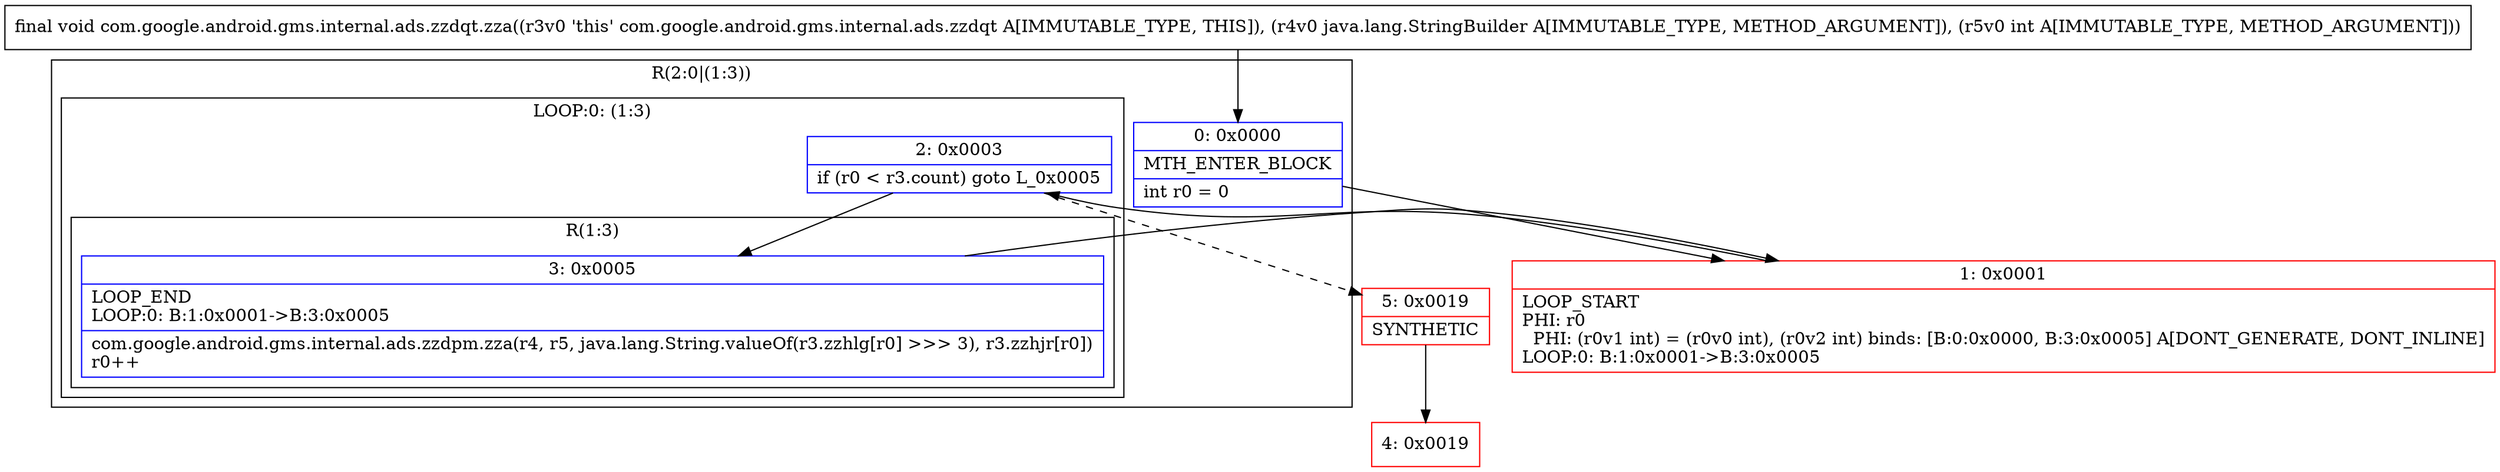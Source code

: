 digraph "CFG forcom.google.android.gms.internal.ads.zzdqt.zza(Ljava\/lang\/StringBuilder;I)V" {
subgraph cluster_Region_413562699 {
label = "R(2:0|(1:3))";
node [shape=record,color=blue];
Node_0 [shape=record,label="{0\:\ 0x0000|MTH_ENTER_BLOCK\l|int r0 = 0\l}"];
subgraph cluster_LoopRegion_6586717 {
label = "LOOP:0: (1:3)";
node [shape=record,color=blue];
Node_2 [shape=record,label="{2\:\ 0x0003|if (r0 \< r3.count) goto L_0x0005\l}"];
subgraph cluster_Region_820733289 {
label = "R(1:3)";
node [shape=record,color=blue];
Node_3 [shape=record,label="{3\:\ 0x0005|LOOP_END\lLOOP:0: B:1:0x0001\-\>B:3:0x0005\l|com.google.android.gms.internal.ads.zzdpm.zza(r4, r5, java.lang.String.valueOf(r3.zzhlg[r0] \>\>\> 3), r3.zzhjr[r0])\lr0++\l}"];
}
}
}
Node_1 [shape=record,color=red,label="{1\:\ 0x0001|LOOP_START\lPHI: r0 \l  PHI: (r0v1 int) = (r0v0 int), (r0v2 int) binds: [B:0:0x0000, B:3:0x0005] A[DONT_GENERATE, DONT_INLINE]\lLOOP:0: B:1:0x0001\-\>B:3:0x0005\l}"];
Node_4 [shape=record,color=red,label="{4\:\ 0x0019}"];
Node_5 [shape=record,color=red,label="{5\:\ 0x0019|SYNTHETIC\l}"];
MethodNode[shape=record,label="{final void com.google.android.gms.internal.ads.zzdqt.zza((r3v0 'this' com.google.android.gms.internal.ads.zzdqt A[IMMUTABLE_TYPE, THIS]), (r4v0 java.lang.StringBuilder A[IMMUTABLE_TYPE, METHOD_ARGUMENT]), (r5v0 int A[IMMUTABLE_TYPE, METHOD_ARGUMENT])) }"];
MethodNode -> Node_0;
Node_0 -> Node_1;
Node_2 -> Node_3;
Node_2 -> Node_5[style=dashed];
Node_3 -> Node_1;
Node_1 -> Node_2;
Node_5 -> Node_4;
}

